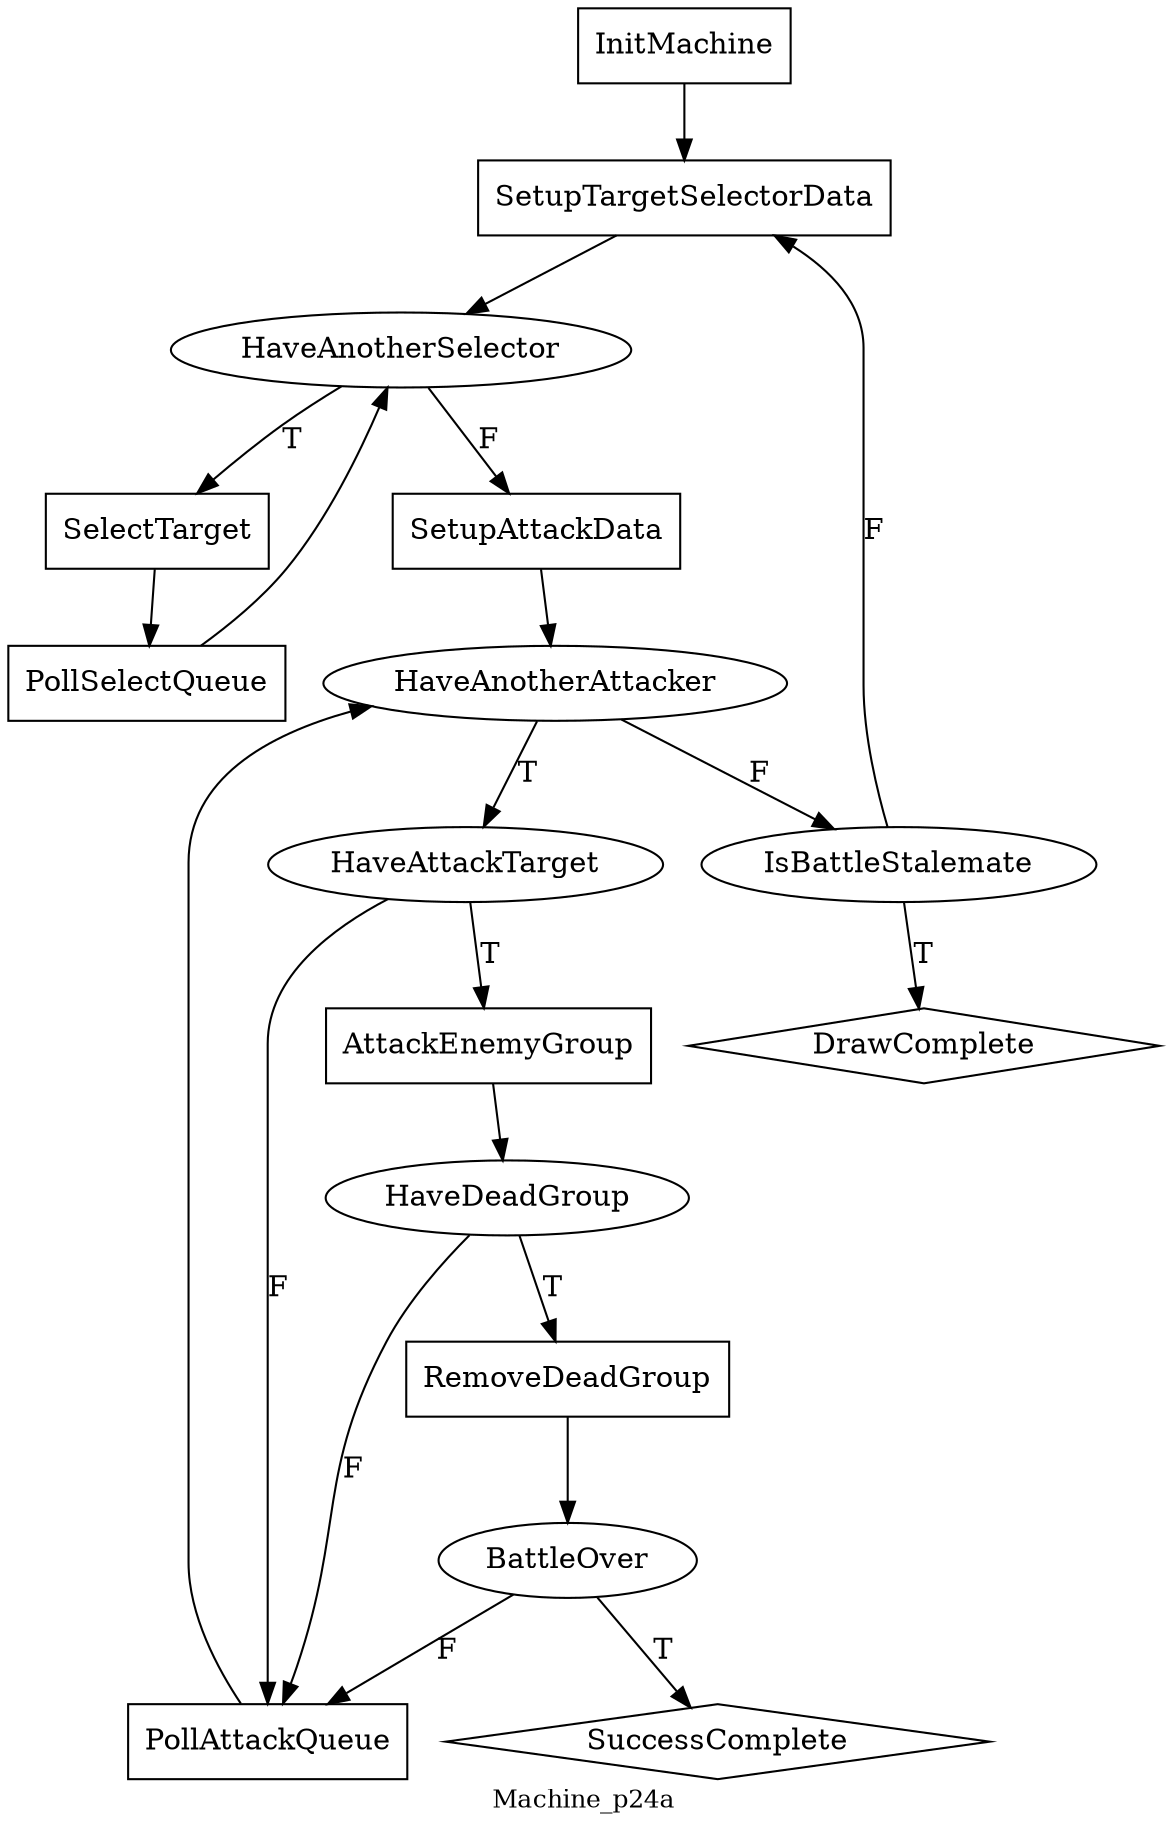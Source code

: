 digraph MyGraphName {
node [shape=box] InitMachine; SetupTargetSelectorData; SelectTarget; PollSelectQueue; SetupAttackData; AttackEnemyGroup; RemoveDeadGroup; PollAttackQueue
node [shape=diamond] SuccessComplete; DrawComplete
node [shape=ellipse] IsBattleStalemate; HaveAnotherSelector; HaveAnotherAttacker; HaveAttackTarget; HaveDeadGroup; BattleOver
HaveAnotherSelector->SetupAttackData [label=F];
SetupTargetSelectorData->HaveAnotherSelector ;
HaveAnotherSelector->SelectTarget [label=T];
HaveDeadGroup->PollAttackQueue [label=F];
PollAttackQueue->HaveAnotherAttacker ;
InitMachine->SetupTargetSelectorData ;
BattleOver->SuccessComplete [label=T];
IsBattleStalemate->DrawComplete [label=T];
SetupAttackData->HaveAnotherAttacker ;
PollSelectQueue->HaveAnotherSelector ;
AttackEnemyGroup->HaveDeadGroup ;
RemoveDeadGroup->BattleOver ;
BattleOver->PollAttackQueue [label=F];
HaveAnotherAttacker->IsBattleStalemate [label=F];
HaveAttackTarget->PollAttackQueue [label=F];
HaveDeadGroup->RemoveDeadGroup [label=T];
IsBattleStalemate->SetupTargetSelectorData [label=F];
HaveAnotherAttacker->HaveAttackTarget [label=T];
SelectTarget->PollSelectQueue ;
HaveAttackTarget->AttackEnemyGroup [label=T];
overlap=false
label=Machine_p24a
fontsize=12
}
